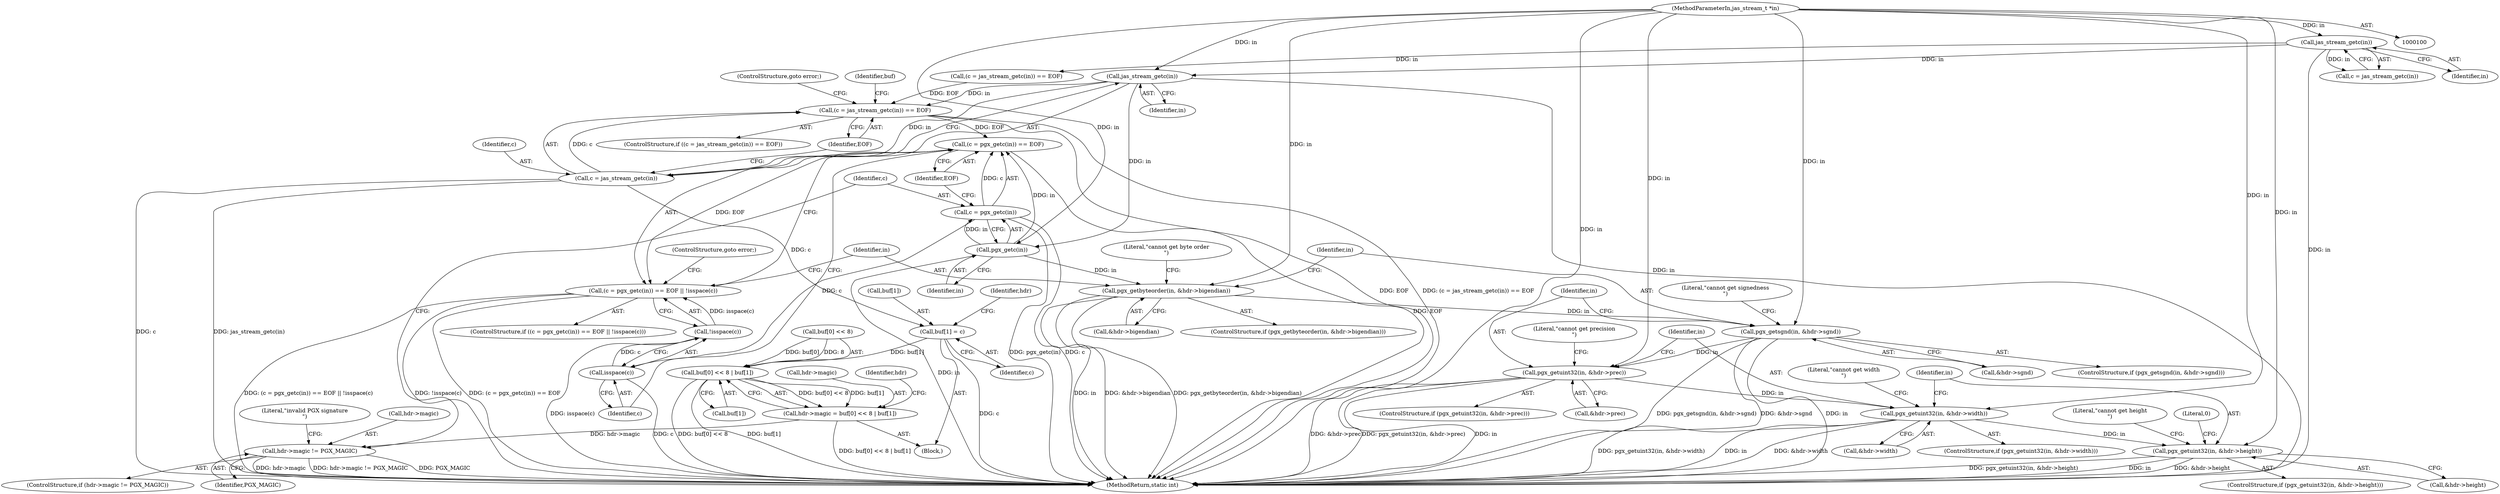 digraph "0_jasper_d42b2388f7f8e0332c846675133acea151fc557a_44@API" {
"1000124" [label="(Call,jas_stream_getc(in))"];
"1000110" [label="(Call,jas_stream_getc(in))"];
"1000101" [label="(MethodParameterIn,jas_stream_t *in)"];
"1000121" [label="(Call,(c = jas_stream_getc(in)) == EOF)"];
"1000159" [label="(Call,(c = pgx_getc(in)) == EOF)"];
"1000158" [label="(Call,(c = pgx_getc(in)) == EOF || !isspace(c))"];
"1000122" [label="(Call,c = jas_stream_getc(in))"];
"1000129" [label="(Call,buf[1] = c)"];
"1000138" [label="(Call,buf[0] << 8 | buf[1])"];
"1000134" [label="(Call,hdr->magic = buf[0] << 8 | buf[1])"];
"1000148" [label="(Call,hdr->magic != PGX_MAGIC)"];
"1000162" [label="(Call,pgx_getc(in))"];
"1000160" [label="(Call,c = pgx_getc(in))"];
"1000166" [label="(Call,isspace(c))"];
"1000165" [label="(Call,!isspace(c))"];
"1000171" [label="(Call,pgx_getbyteorder(in, &hdr->bigendian))"];
"1000182" [label="(Call,pgx_getsgnd(in, &hdr->sgnd))"];
"1000193" [label="(Call,pgx_getuint32(in, &hdr->prec))"];
"1000204" [label="(Call,pgx_getuint32(in, &hdr->width))"];
"1000215" [label="(Call,pgx_getuint32(in, &hdr->height))"];
"1000108" [label="(Call,c = jas_stream_getc(in))"];
"1000226" [label="(Literal,0)"];
"1000130" [label="(Call,buf[1])"];
"1000206" [label="(Call,&hdr->width)"];
"1000184" [label="(Call,&hdr->sgnd)"];
"1000111" [label="(Identifier,in)"];
"1000125" [label="(Identifier,in)"];
"1000138" [label="(Call,buf[0] << 8 | buf[1])"];
"1000204" [label="(Call,pgx_getuint32(in, &hdr->width))"];
"1000101" [label="(MethodParameterIn,jas_stream_t *in)"];
"1000182" [label="(Call,pgx_getsgnd(in, &hdr->sgnd))"];
"1000170" [label="(ControlStructure,if (pgx_getbyteorder(in, &hdr->bigendian)))"];
"1000163" [label="(Identifier,in)"];
"1000179" [label="(Literal,\"cannot get byte order\n\")"];
"1000223" [label="(Literal,\"cannot get height\n\")"];
"1000157" [label="(ControlStructure,if ((c = pgx_getc(in)) == EOF || !isspace(c)))"];
"1000136" [label="(Identifier,hdr)"];
"1000167" [label="(Identifier,c)"];
"1000120" [label="(ControlStructure,if ((c = jas_stream_getc(in)) == EOF))"];
"1000110" [label="(Call,jas_stream_getc(in))"];
"1000144" [label="(Call,buf[1])"];
"1000194" [label="(Identifier,in)"];
"1000166" [label="(Call,isspace(c))"];
"1000212" [label="(Literal,\"cannot get width\n\")"];
"1000205" [label="(Identifier,in)"];
"1000124" [label="(Call,jas_stream_getc(in))"];
"1000133" [label="(Identifier,c)"];
"1000193" [label="(Call,pgx_getuint32(in, &hdr->prec))"];
"1000135" [label="(Call,hdr->magic)"];
"1000155" [label="(Literal,\"invalid PGX signature\n\")"];
"1000173" [label="(Call,&hdr->bigendian)"];
"1000123" [label="(Identifier,c)"];
"1000129" [label="(Call,buf[1] = c)"];
"1000190" [label="(Literal,\"cannot get signedness\n\")"];
"1000147" [label="(ControlStructure,if (hdr->magic != PGX_MAGIC))"];
"1000131" [label="(Identifier,buf)"];
"1000150" [label="(Identifier,hdr)"];
"1000152" [label="(Identifier,PGX_MAGIC)"];
"1000216" [label="(Identifier,in)"];
"1000159" [label="(Call,(c = pgx_getc(in)) == EOF)"];
"1000128" [label="(ControlStructure,goto error;)"];
"1000165" [label="(Call,!isspace(c))"];
"1000149" [label="(Call,hdr->magic)"];
"1000231" [label="(MethodReturn,static int)"];
"1000172" [label="(Identifier,in)"];
"1000161" [label="(Identifier,c)"];
"1000183" [label="(Identifier,in)"];
"1000158" [label="(Call,(c = pgx_getc(in)) == EOF || !isspace(c))"];
"1000192" [label="(ControlStructure,if (pgx_getuint32(in, &hdr->prec)))"];
"1000195" [label="(Call,&hdr->prec)"];
"1000217" [label="(Call,&hdr->height)"];
"1000107" [label="(Call,(c = jas_stream_getc(in)) == EOF)"];
"1000214" [label="(ControlStructure,if (pgx_getuint32(in, &hdr->height)))"];
"1000181" [label="(ControlStructure,if (pgx_getsgnd(in, &hdr->sgnd)))"];
"1000201" [label="(Literal,\"cannot get precision\n\")"];
"1000134" [label="(Call,hdr->magic = buf[0] << 8 | buf[1])"];
"1000203" [label="(ControlStructure,if (pgx_getuint32(in, &hdr->width)))"];
"1000148" [label="(Call,hdr->magic != PGX_MAGIC)"];
"1000171" [label="(Call,pgx_getbyteorder(in, &hdr->bigendian))"];
"1000122" [label="(Call,c = jas_stream_getc(in))"];
"1000164" [label="(Identifier,EOF)"];
"1000162" [label="(Call,pgx_getc(in))"];
"1000160" [label="(Call,c = pgx_getc(in))"];
"1000169" [label="(ControlStructure,goto error;)"];
"1000103" [label="(Block,)"];
"1000139" [label="(Call,buf[0] << 8)"];
"1000126" [label="(Identifier,EOF)"];
"1000215" [label="(Call,pgx_getuint32(in, &hdr->height))"];
"1000121" [label="(Call,(c = jas_stream_getc(in)) == EOF)"];
"1000124" -> "1000122"  [label="AST: "];
"1000124" -> "1000125"  [label="CFG: "];
"1000125" -> "1000124"  [label="AST: "];
"1000122" -> "1000124"  [label="CFG: "];
"1000124" -> "1000231"  [label="DDG: in"];
"1000124" -> "1000121"  [label="DDG: in"];
"1000124" -> "1000122"  [label="DDG: in"];
"1000110" -> "1000124"  [label="DDG: in"];
"1000101" -> "1000124"  [label="DDG: in"];
"1000124" -> "1000162"  [label="DDG: in"];
"1000110" -> "1000108"  [label="AST: "];
"1000110" -> "1000111"  [label="CFG: "];
"1000111" -> "1000110"  [label="AST: "];
"1000108" -> "1000110"  [label="CFG: "];
"1000110" -> "1000231"  [label="DDG: in"];
"1000110" -> "1000107"  [label="DDG: in"];
"1000110" -> "1000108"  [label="DDG: in"];
"1000101" -> "1000110"  [label="DDG: in"];
"1000101" -> "1000100"  [label="AST: "];
"1000101" -> "1000231"  [label="DDG: in"];
"1000101" -> "1000162"  [label="DDG: in"];
"1000101" -> "1000171"  [label="DDG: in"];
"1000101" -> "1000182"  [label="DDG: in"];
"1000101" -> "1000193"  [label="DDG: in"];
"1000101" -> "1000204"  [label="DDG: in"];
"1000101" -> "1000215"  [label="DDG: in"];
"1000121" -> "1000120"  [label="AST: "];
"1000121" -> "1000126"  [label="CFG: "];
"1000122" -> "1000121"  [label="AST: "];
"1000126" -> "1000121"  [label="AST: "];
"1000128" -> "1000121"  [label="CFG: "];
"1000131" -> "1000121"  [label="CFG: "];
"1000121" -> "1000231"  [label="DDG: EOF"];
"1000121" -> "1000231"  [label="DDG: (c = jas_stream_getc(in)) == EOF"];
"1000122" -> "1000121"  [label="DDG: c"];
"1000107" -> "1000121"  [label="DDG: EOF"];
"1000121" -> "1000159"  [label="DDG: EOF"];
"1000159" -> "1000158"  [label="AST: "];
"1000159" -> "1000164"  [label="CFG: "];
"1000160" -> "1000159"  [label="AST: "];
"1000164" -> "1000159"  [label="AST: "];
"1000167" -> "1000159"  [label="CFG: "];
"1000158" -> "1000159"  [label="CFG: "];
"1000159" -> "1000231"  [label="DDG: EOF"];
"1000159" -> "1000158"  [label="DDG: EOF"];
"1000160" -> "1000159"  [label="DDG: c"];
"1000162" -> "1000159"  [label="DDG: in"];
"1000158" -> "1000157"  [label="AST: "];
"1000158" -> "1000165"  [label="CFG: "];
"1000165" -> "1000158"  [label="AST: "];
"1000169" -> "1000158"  [label="CFG: "];
"1000172" -> "1000158"  [label="CFG: "];
"1000158" -> "1000231"  [label="DDG: (c = pgx_getc(in)) == EOF"];
"1000158" -> "1000231"  [label="DDG: (c = pgx_getc(in)) == EOF || !isspace(c)"];
"1000158" -> "1000231"  [label="DDG: !isspace(c)"];
"1000165" -> "1000158"  [label="DDG: isspace(c)"];
"1000123" -> "1000122"  [label="AST: "];
"1000126" -> "1000122"  [label="CFG: "];
"1000122" -> "1000231"  [label="DDG: c"];
"1000122" -> "1000231"  [label="DDG: jas_stream_getc(in)"];
"1000122" -> "1000129"  [label="DDG: c"];
"1000129" -> "1000103"  [label="AST: "];
"1000129" -> "1000133"  [label="CFG: "];
"1000130" -> "1000129"  [label="AST: "];
"1000133" -> "1000129"  [label="AST: "];
"1000136" -> "1000129"  [label="CFG: "];
"1000129" -> "1000231"  [label="DDG: c"];
"1000129" -> "1000138"  [label="DDG: buf[1]"];
"1000138" -> "1000134"  [label="AST: "];
"1000138" -> "1000144"  [label="CFG: "];
"1000139" -> "1000138"  [label="AST: "];
"1000144" -> "1000138"  [label="AST: "];
"1000134" -> "1000138"  [label="CFG: "];
"1000138" -> "1000231"  [label="DDG: buf[0] << 8"];
"1000138" -> "1000231"  [label="DDG: buf[1]"];
"1000138" -> "1000134"  [label="DDG: buf[0] << 8"];
"1000138" -> "1000134"  [label="DDG: buf[1]"];
"1000139" -> "1000138"  [label="DDG: buf[0]"];
"1000139" -> "1000138"  [label="DDG: 8"];
"1000134" -> "1000103"  [label="AST: "];
"1000135" -> "1000134"  [label="AST: "];
"1000150" -> "1000134"  [label="CFG: "];
"1000134" -> "1000231"  [label="DDG: buf[0] << 8 | buf[1]"];
"1000134" -> "1000148"  [label="DDG: hdr->magic"];
"1000148" -> "1000147"  [label="AST: "];
"1000148" -> "1000152"  [label="CFG: "];
"1000149" -> "1000148"  [label="AST: "];
"1000152" -> "1000148"  [label="AST: "];
"1000155" -> "1000148"  [label="CFG: "];
"1000161" -> "1000148"  [label="CFG: "];
"1000148" -> "1000231"  [label="DDG: PGX_MAGIC"];
"1000148" -> "1000231"  [label="DDG: hdr->magic"];
"1000148" -> "1000231"  [label="DDG: hdr->magic != PGX_MAGIC"];
"1000162" -> "1000160"  [label="AST: "];
"1000162" -> "1000163"  [label="CFG: "];
"1000163" -> "1000162"  [label="AST: "];
"1000160" -> "1000162"  [label="CFG: "];
"1000162" -> "1000231"  [label="DDG: in"];
"1000162" -> "1000160"  [label="DDG: in"];
"1000162" -> "1000171"  [label="DDG: in"];
"1000161" -> "1000160"  [label="AST: "];
"1000164" -> "1000160"  [label="CFG: "];
"1000160" -> "1000231"  [label="DDG: pgx_getc(in)"];
"1000160" -> "1000231"  [label="DDG: c"];
"1000160" -> "1000166"  [label="DDG: c"];
"1000166" -> "1000165"  [label="AST: "];
"1000166" -> "1000167"  [label="CFG: "];
"1000167" -> "1000166"  [label="AST: "];
"1000165" -> "1000166"  [label="CFG: "];
"1000166" -> "1000231"  [label="DDG: c"];
"1000166" -> "1000165"  [label="DDG: c"];
"1000165" -> "1000231"  [label="DDG: isspace(c)"];
"1000171" -> "1000170"  [label="AST: "];
"1000171" -> "1000173"  [label="CFG: "];
"1000172" -> "1000171"  [label="AST: "];
"1000173" -> "1000171"  [label="AST: "];
"1000179" -> "1000171"  [label="CFG: "];
"1000183" -> "1000171"  [label="CFG: "];
"1000171" -> "1000231"  [label="DDG: in"];
"1000171" -> "1000231"  [label="DDG: &hdr->bigendian"];
"1000171" -> "1000231"  [label="DDG: pgx_getbyteorder(in, &hdr->bigendian)"];
"1000171" -> "1000182"  [label="DDG: in"];
"1000182" -> "1000181"  [label="AST: "];
"1000182" -> "1000184"  [label="CFG: "];
"1000183" -> "1000182"  [label="AST: "];
"1000184" -> "1000182"  [label="AST: "];
"1000190" -> "1000182"  [label="CFG: "];
"1000194" -> "1000182"  [label="CFG: "];
"1000182" -> "1000231"  [label="DDG: pgx_getsgnd(in, &hdr->sgnd)"];
"1000182" -> "1000231"  [label="DDG: &hdr->sgnd"];
"1000182" -> "1000231"  [label="DDG: in"];
"1000182" -> "1000193"  [label="DDG: in"];
"1000193" -> "1000192"  [label="AST: "];
"1000193" -> "1000195"  [label="CFG: "];
"1000194" -> "1000193"  [label="AST: "];
"1000195" -> "1000193"  [label="AST: "];
"1000201" -> "1000193"  [label="CFG: "];
"1000205" -> "1000193"  [label="CFG: "];
"1000193" -> "1000231"  [label="DDG: in"];
"1000193" -> "1000231"  [label="DDG: &hdr->prec"];
"1000193" -> "1000231"  [label="DDG: pgx_getuint32(in, &hdr->prec)"];
"1000193" -> "1000204"  [label="DDG: in"];
"1000204" -> "1000203"  [label="AST: "];
"1000204" -> "1000206"  [label="CFG: "];
"1000205" -> "1000204"  [label="AST: "];
"1000206" -> "1000204"  [label="AST: "];
"1000212" -> "1000204"  [label="CFG: "];
"1000216" -> "1000204"  [label="CFG: "];
"1000204" -> "1000231"  [label="DDG: in"];
"1000204" -> "1000231"  [label="DDG: &hdr->width"];
"1000204" -> "1000231"  [label="DDG: pgx_getuint32(in, &hdr->width)"];
"1000204" -> "1000215"  [label="DDG: in"];
"1000215" -> "1000214"  [label="AST: "];
"1000215" -> "1000217"  [label="CFG: "];
"1000216" -> "1000215"  [label="AST: "];
"1000217" -> "1000215"  [label="AST: "];
"1000223" -> "1000215"  [label="CFG: "];
"1000226" -> "1000215"  [label="CFG: "];
"1000215" -> "1000231"  [label="DDG: pgx_getuint32(in, &hdr->height)"];
"1000215" -> "1000231"  [label="DDG: in"];
"1000215" -> "1000231"  [label="DDG: &hdr->height"];
}
